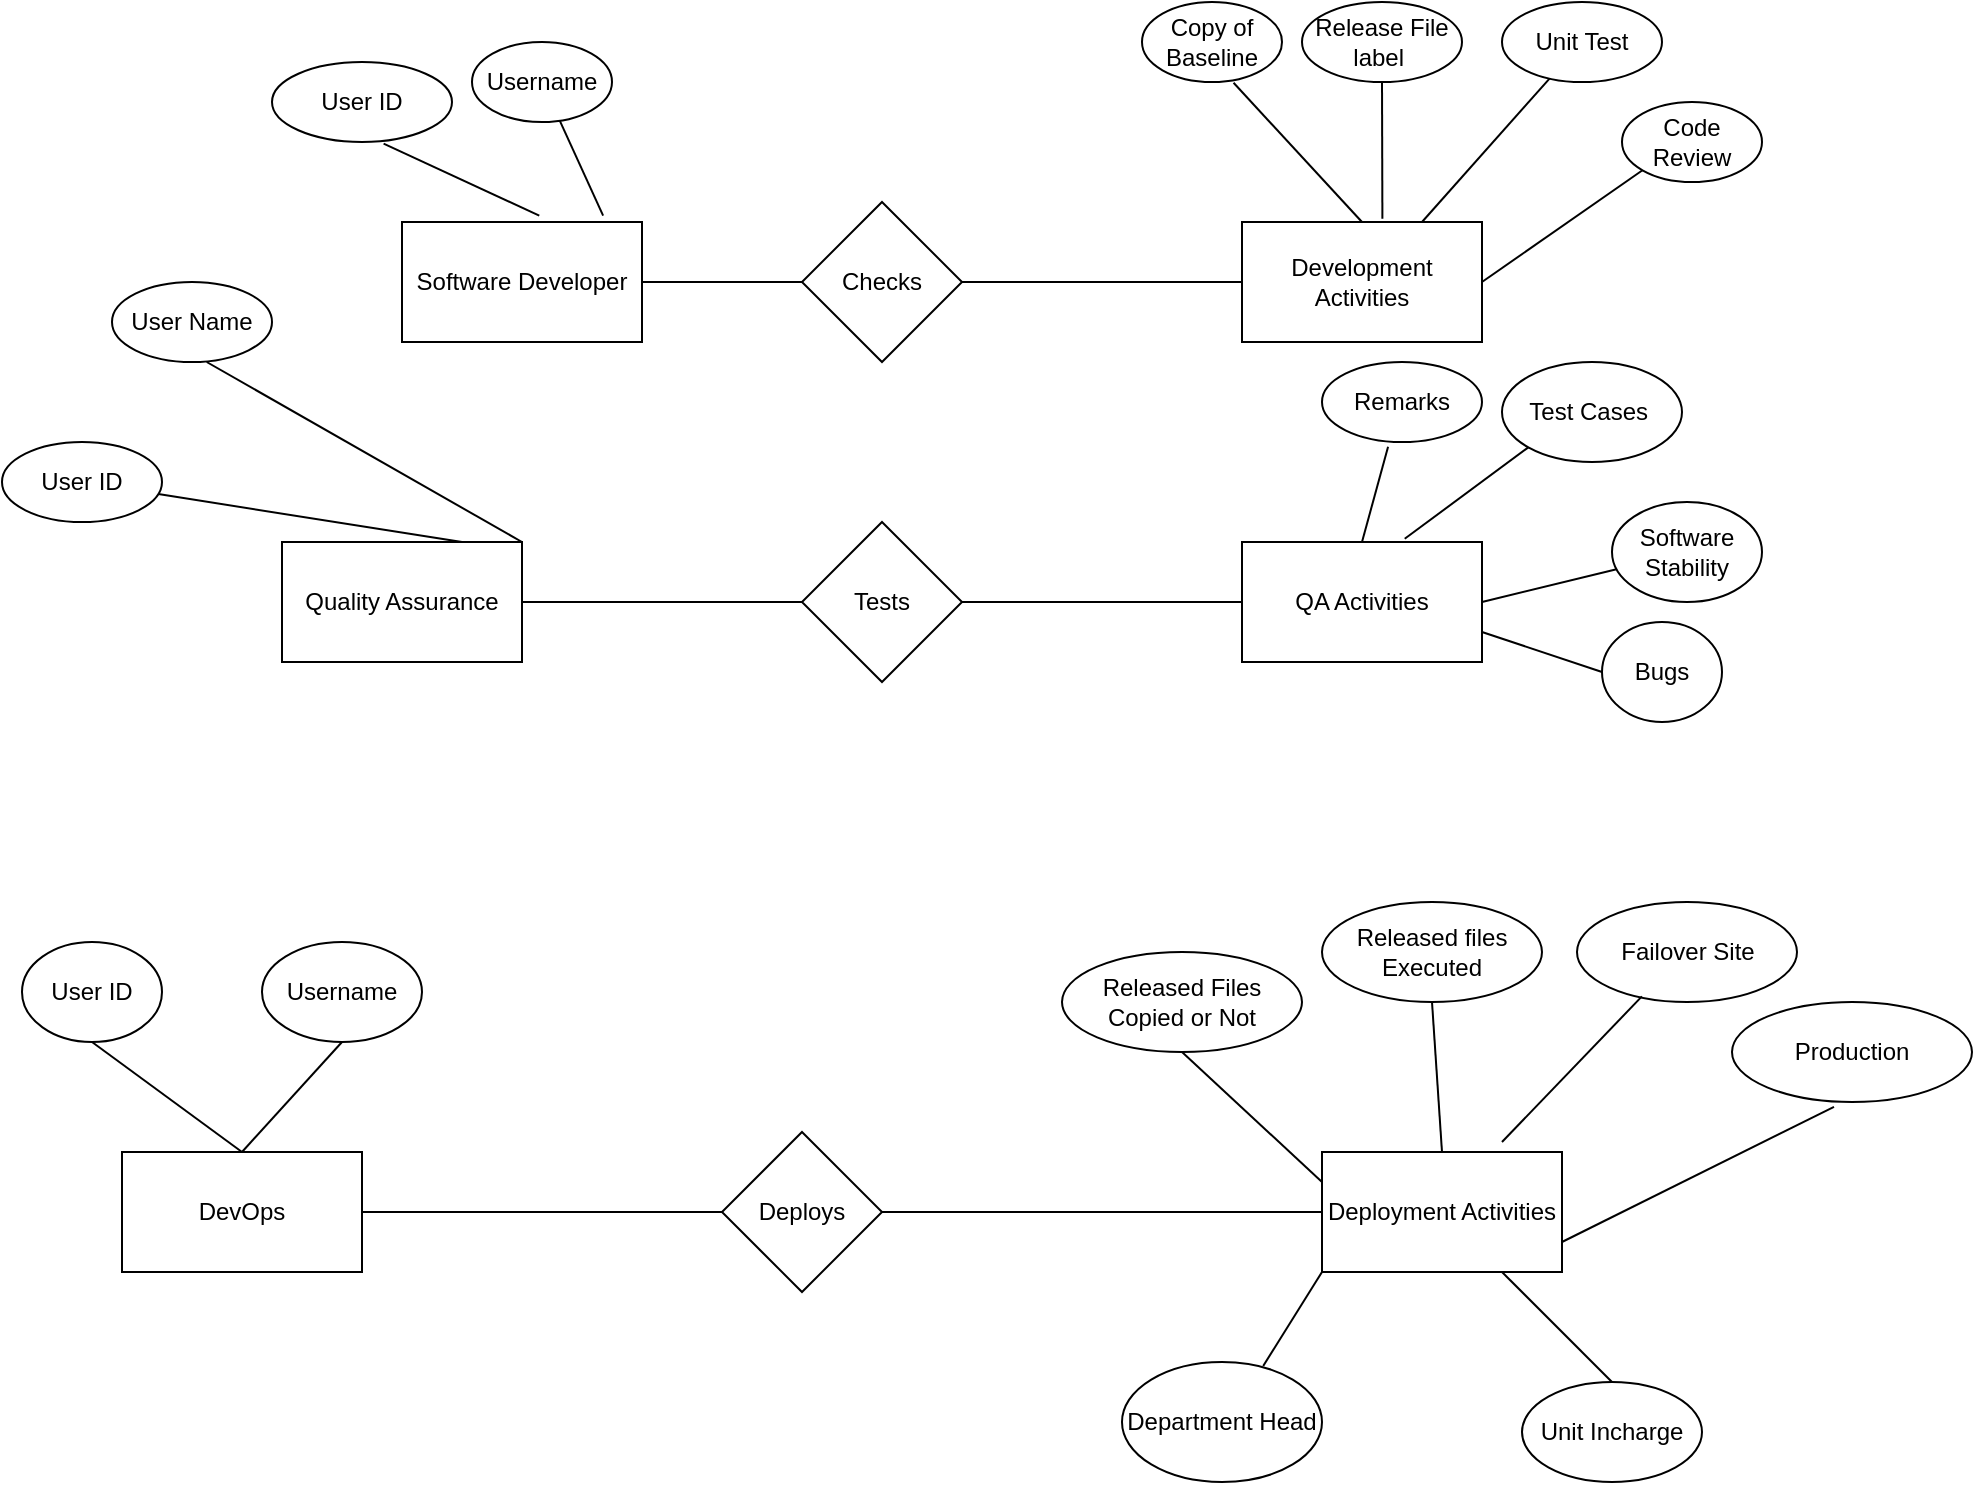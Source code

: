 <mxfile version="20.2.7" type="github">
  <diagram id="JVOCGYdmqbSZI_cef5GE" name="Page-1">
    <mxGraphModel dx="1851" dy="1681" grid="1" gridSize="10" guides="1" tooltips="1" connect="1" arrows="1" fold="1" page="1" pageScale="1" pageWidth="850" pageHeight="1100" math="0" shadow="0">
      <root>
        <mxCell id="0" />
        <mxCell id="1" parent="0" />
        <mxCell id="965MxLI2wxXJbdmRq4qb-1" value="Tests" style="rhombus;whiteSpace=wrap;html=1;" parent="1" vertex="1">
          <mxGeometry x="360" y="250" width="80" height="80" as="geometry" />
        </mxCell>
        <mxCell id="965MxLI2wxXJbdmRq4qb-2" value="Deploys" style="rhombus;whiteSpace=wrap;html=1;" parent="1" vertex="1">
          <mxGeometry x="320" y="555" width="80" height="80" as="geometry" />
        </mxCell>
        <mxCell id="965MxLI2wxXJbdmRq4qb-3" value="Checks" style="rhombus;whiteSpace=wrap;html=1;" parent="1" vertex="1">
          <mxGeometry x="360" y="90" width="80" height="80" as="geometry" />
        </mxCell>
        <mxCell id="s3N5RdAohSlhjSKMq-4z-1" value="Software Developer" style="rounded=0;whiteSpace=wrap;html=1;" parent="1" vertex="1">
          <mxGeometry x="160" y="100" width="120" height="60" as="geometry" />
        </mxCell>
        <mxCell id="s3N5RdAohSlhjSKMq-4z-2" value="Quality Assurance" style="rounded=0;whiteSpace=wrap;html=1;" parent="1" vertex="1">
          <mxGeometry x="100" y="260" width="120" height="60" as="geometry" />
        </mxCell>
        <mxCell id="s3N5RdAohSlhjSKMq-4z-3" value="DevOps" style="rounded=0;whiteSpace=wrap;html=1;" parent="1" vertex="1">
          <mxGeometry x="20" y="565" width="120" height="60" as="geometry" />
        </mxCell>
        <mxCell id="s3N5RdAohSlhjSKMq-4z-8" value="Development Activities" style="rounded=0;whiteSpace=wrap;html=1;" parent="1" vertex="1">
          <mxGeometry x="580" y="100" width="120" height="60" as="geometry" />
        </mxCell>
        <mxCell id="s3N5RdAohSlhjSKMq-4z-9" value="Deployment Activities" style="rounded=0;whiteSpace=wrap;html=1;" parent="1" vertex="1">
          <mxGeometry x="620" y="565" width="120" height="60" as="geometry" />
        </mxCell>
        <mxCell id="s3N5RdAohSlhjSKMq-4z-10" value="QA Activities" style="rounded=0;whiteSpace=wrap;html=1;" parent="1" vertex="1">
          <mxGeometry x="580" y="260" width="120" height="60" as="geometry" />
        </mxCell>
        <mxCell id="s3N5RdAohSlhjSKMq-4z-13" value="" style="endArrow=none;html=1;rounded=0;exitX=1;exitY=0.5;exitDx=0;exitDy=0;entryX=0;entryY=0.5;entryDx=0;entryDy=0;" parent="1" source="s3N5RdAohSlhjSKMq-4z-1" target="965MxLI2wxXJbdmRq4qb-3" edge="1">
          <mxGeometry width="50" height="50" relative="1" as="geometry">
            <mxPoint x="400" y="320" as="sourcePoint" />
            <mxPoint x="450" y="270" as="targetPoint" />
          </mxGeometry>
        </mxCell>
        <mxCell id="s3N5RdAohSlhjSKMq-4z-14" value="" style="endArrow=none;html=1;rounded=0;entryX=0;entryY=0.5;entryDx=0;entryDy=0;exitX=1;exitY=0.5;exitDx=0;exitDy=0;" parent="1" source="965MxLI2wxXJbdmRq4qb-3" target="s3N5RdAohSlhjSKMq-4z-8" edge="1">
          <mxGeometry width="50" height="50" relative="1" as="geometry">
            <mxPoint x="400" y="320" as="sourcePoint" />
            <mxPoint x="450" y="270" as="targetPoint" />
          </mxGeometry>
        </mxCell>
        <mxCell id="s3N5RdAohSlhjSKMq-4z-15" value="" style="endArrow=none;html=1;rounded=0;exitX=1;exitY=0.5;exitDx=0;exitDy=0;entryX=0;entryY=0.5;entryDx=0;entryDy=0;" parent="1" source="s3N5RdAohSlhjSKMq-4z-2" target="965MxLI2wxXJbdmRq4qb-1" edge="1">
          <mxGeometry width="50" height="50" relative="1" as="geometry">
            <mxPoint x="400" y="320" as="sourcePoint" />
            <mxPoint x="450" y="270" as="targetPoint" />
          </mxGeometry>
        </mxCell>
        <mxCell id="s3N5RdAohSlhjSKMq-4z-16" value="" style="endArrow=none;html=1;rounded=0;exitX=1;exitY=0.5;exitDx=0;exitDy=0;" parent="1" source="965MxLI2wxXJbdmRq4qb-1" target="s3N5RdAohSlhjSKMq-4z-10" edge="1">
          <mxGeometry width="50" height="50" relative="1" as="geometry">
            <mxPoint x="400" y="320" as="sourcePoint" />
            <mxPoint x="450" y="270" as="targetPoint" />
          </mxGeometry>
        </mxCell>
        <mxCell id="s3N5RdAohSlhjSKMq-4z-17" value="" style="endArrow=none;html=1;rounded=0;exitX=1;exitY=0.5;exitDx=0;exitDy=0;entryX=0;entryY=0.5;entryDx=0;entryDy=0;" parent="1" source="s3N5RdAohSlhjSKMq-4z-3" target="965MxLI2wxXJbdmRq4qb-2" edge="1">
          <mxGeometry width="50" height="50" relative="1" as="geometry">
            <mxPoint x="400" y="320" as="sourcePoint" />
            <mxPoint x="450" y="270" as="targetPoint" />
          </mxGeometry>
        </mxCell>
        <mxCell id="s3N5RdAohSlhjSKMq-4z-18" value="" style="endArrow=none;html=1;rounded=0;exitX=1;exitY=0.5;exitDx=0;exitDy=0;" parent="1" source="965MxLI2wxXJbdmRq4qb-2" target="s3N5RdAohSlhjSKMq-4z-9" edge="1">
          <mxGeometry width="50" height="50" relative="1" as="geometry">
            <mxPoint x="400" y="320" as="sourcePoint" />
            <mxPoint x="450" y="270" as="targetPoint" />
          </mxGeometry>
        </mxCell>
        <mxCell id="s3N5RdAohSlhjSKMq-4z-25" value="Username" style="ellipse;whiteSpace=wrap;html=1;" parent="1" vertex="1">
          <mxGeometry x="195" y="10" width="70" height="40" as="geometry" />
        </mxCell>
        <mxCell id="s3N5RdAohSlhjSKMq-4z-27" value="Copy of Baseline" style="ellipse;whiteSpace=wrap;html=1;" parent="1" vertex="1">
          <mxGeometry x="530" y="-10" width="70" height="40" as="geometry" />
        </mxCell>
        <mxCell id="s3N5RdAohSlhjSKMq-4z-28" value="Release File label&amp;nbsp;" style="ellipse;whiteSpace=wrap;html=1;" parent="1" vertex="1">
          <mxGeometry x="610" y="-10" width="80" height="40" as="geometry" />
        </mxCell>
        <mxCell id="s3N5RdAohSlhjSKMq-4z-29" value="Unit Test" style="ellipse;whiteSpace=wrap;html=1;" parent="1" vertex="1">
          <mxGeometry x="710" y="-10" width="80" height="40" as="geometry" />
        </mxCell>
        <mxCell id="s3N5RdAohSlhjSKMq-4z-30" value="User ID" style="ellipse;whiteSpace=wrap;html=1;" parent="1" vertex="1">
          <mxGeometry x="95" y="20" width="90" height="40" as="geometry" />
        </mxCell>
        <mxCell id="4a6R4HAodq6OoiIso3Kq-1" value="Code Review" style="ellipse;whiteSpace=wrap;html=1;" vertex="1" parent="1">
          <mxGeometry x="770" y="40" width="70" height="40" as="geometry" />
        </mxCell>
        <mxCell id="4a6R4HAodq6OoiIso3Kq-3" value="User ID" style="ellipse;whiteSpace=wrap;html=1;" vertex="1" parent="1">
          <mxGeometry x="-40" y="210" width="80" height="40" as="geometry" />
        </mxCell>
        <mxCell id="4a6R4HAodq6OoiIso3Kq-4" value="" style="endArrow=none;html=1;rounded=0;entryX=0.572;entryY=-0.053;entryDx=0;entryDy=0;exitX=0.62;exitY=1.02;exitDx=0;exitDy=0;exitPerimeter=0;entryPerimeter=0;" edge="1" parent="1" source="s3N5RdAohSlhjSKMq-4z-30" target="s3N5RdAohSlhjSKMq-4z-1">
          <mxGeometry width="50" height="50" relative="1" as="geometry">
            <mxPoint x="400" y="300" as="sourcePoint" />
            <mxPoint x="450" y="250" as="targetPoint" />
          </mxGeometry>
        </mxCell>
        <mxCell id="4a6R4HAodq6OoiIso3Kq-5" value="" style="endArrow=none;html=1;rounded=0;entryX=0.838;entryY=-0.053;entryDx=0;entryDy=0;entryPerimeter=0;" edge="1" parent="1" source="s3N5RdAohSlhjSKMq-4z-25" target="s3N5RdAohSlhjSKMq-4z-1">
          <mxGeometry width="50" height="50" relative="1" as="geometry">
            <mxPoint x="400" y="300" as="sourcePoint" />
            <mxPoint x="640" y="100" as="targetPoint" />
          </mxGeometry>
        </mxCell>
        <mxCell id="4a6R4HAodq6OoiIso3Kq-7" value="" style="endArrow=none;html=1;rounded=0;entryX=0.5;entryY=0;entryDx=0;entryDy=0;exitX=0.654;exitY=1.01;exitDx=0;exitDy=0;exitPerimeter=0;" edge="1" parent="1" source="s3N5RdAohSlhjSKMq-4z-27" target="s3N5RdAohSlhjSKMq-4z-8">
          <mxGeometry width="50" height="50" relative="1" as="geometry">
            <mxPoint x="400" y="300" as="sourcePoint" />
            <mxPoint x="450" y="250" as="targetPoint" />
          </mxGeometry>
        </mxCell>
        <mxCell id="4a6R4HAodq6OoiIso3Kq-8" value="" style="endArrow=none;html=1;rounded=0;entryX=0;entryY=1;entryDx=0;entryDy=0;exitX=1;exitY=0.5;exitDx=0;exitDy=0;" edge="1" parent="1" source="s3N5RdAohSlhjSKMq-4z-8" target="4a6R4HAodq6OoiIso3Kq-1">
          <mxGeometry width="50" height="50" relative="1" as="geometry">
            <mxPoint x="400" y="300" as="sourcePoint" />
            <mxPoint x="450" y="250" as="targetPoint" />
          </mxGeometry>
        </mxCell>
        <mxCell id="4a6R4HAodq6OoiIso3Kq-9" value="" style="endArrow=none;html=1;rounded=0;exitX=0.75;exitY=0;exitDx=0;exitDy=0;" edge="1" parent="1" source="s3N5RdAohSlhjSKMq-4z-8" target="s3N5RdAohSlhjSKMq-4z-29">
          <mxGeometry width="50" height="50" relative="1" as="geometry">
            <mxPoint x="400" y="300" as="sourcePoint" />
            <mxPoint x="450" y="250" as="targetPoint" />
          </mxGeometry>
        </mxCell>
        <mxCell id="4a6R4HAodq6OoiIso3Kq-10" value="" style="endArrow=none;html=1;rounded=0;entryX=0.5;entryY=1;entryDx=0;entryDy=0;exitX=0.585;exitY=-0.027;exitDx=0;exitDy=0;exitPerimeter=0;" edge="1" parent="1" source="s3N5RdAohSlhjSKMq-4z-8" target="s3N5RdAohSlhjSKMq-4z-28">
          <mxGeometry width="50" height="50" relative="1" as="geometry">
            <mxPoint x="400" y="300" as="sourcePoint" />
            <mxPoint x="450" y="250" as="targetPoint" />
          </mxGeometry>
        </mxCell>
        <mxCell id="4a6R4HAodq6OoiIso3Kq-11" value="Software Stability" style="ellipse;whiteSpace=wrap;html=1;" vertex="1" parent="1">
          <mxGeometry x="765" y="240" width="75" height="50" as="geometry" />
        </mxCell>
        <mxCell id="4a6R4HAodq6OoiIso3Kq-12" value="User Name" style="ellipse;whiteSpace=wrap;html=1;" vertex="1" parent="1">
          <mxGeometry x="15" y="130" width="80" height="40" as="geometry" />
        </mxCell>
        <mxCell id="4a6R4HAodq6OoiIso3Kq-13" value="Test Cases&amp;nbsp;" style="ellipse;whiteSpace=wrap;html=1;" vertex="1" parent="1">
          <mxGeometry x="710" y="170" width="90" height="50" as="geometry" />
        </mxCell>
        <mxCell id="4a6R4HAodq6OoiIso3Kq-14" value="Remarks" style="ellipse;whiteSpace=wrap;html=1;" vertex="1" parent="1">
          <mxGeometry x="620" y="170" width="80" height="40" as="geometry" />
        </mxCell>
        <mxCell id="4a6R4HAodq6OoiIso3Kq-16" value="" style="endArrow=none;html=1;rounded=0;exitX=0.75;exitY=0;exitDx=0;exitDy=0;" edge="1" parent="1" source="s3N5RdAohSlhjSKMq-4z-2" target="4a6R4HAodq6OoiIso3Kq-3">
          <mxGeometry width="50" height="50" relative="1" as="geometry">
            <mxPoint x="400" y="300" as="sourcePoint" />
            <mxPoint x="450" y="250" as="targetPoint" />
          </mxGeometry>
        </mxCell>
        <mxCell id="4a6R4HAodq6OoiIso3Kq-17" value="" style="endArrow=none;html=1;rounded=0;entryX=1;entryY=0;entryDx=0;entryDy=0;exitX=0.592;exitY=1;exitDx=0;exitDy=0;exitPerimeter=0;" edge="1" parent="1" source="4a6R4HAodq6OoiIso3Kq-12" target="s3N5RdAohSlhjSKMq-4z-2">
          <mxGeometry width="50" height="50" relative="1" as="geometry">
            <mxPoint x="540" y="170" as="sourcePoint" />
            <mxPoint x="590" y="240" as="targetPoint" />
          </mxGeometry>
        </mxCell>
        <mxCell id="4a6R4HAodq6OoiIso3Kq-18" value="" style="endArrow=none;html=1;rounded=0;entryX=0.413;entryY=1.06;entryDx=0;entryDy=0;entryPerimeter=0;exitX=0.5;exitY=0;exitDx=0;exitDy=0;" edge="1" parent="1" source="s3N5RdAohSlhjSKMq-4z-10" target="4a6R4HAodq6OoiIso3Kq-14">
          <mxGeometry width="50" height="50" relative="1" as="geometry">
            <mxPoint x="400" y="300" as="sourcePoint" />
            <mxPoint x="450" y="250" as="targetPoint" />
          </mxGeometry>
        </mxCell>
        <mxCell id="4a6R4HAodq6OoiIso3Kq-19" value="" style="endArrow=none;html=1;rounded=0;entryX=0;entryY=1;entryDx=0;entryDy=0;exitX=0.678;exitY=-0.027;exitDx=0;exitDy=0;exitPerimeter=0;" edge="1" parent="1" source="s3N5RdAohSlhjSKMq-4z-10" target="4a6R4HAodq6OoiIso3Kq-13">
          <mxGeometry width="50" height="50" relative="1" as="geometry">
            <mxPoint x="400" y="300" as="sourcePoint" />
            <mxPoint x="450" y="250" as="targetPoint" />
          </mxGeometry>
        </mxCell>
        <mxCell id="4a6R4HAodq6OoiIso3Kq-20" value="" style="endArrow=none;html=1;rounded=0;exitX=1;exitY=0.5;exitDx=0;exitDy=0;" edge="1" parent="1" source="s3N5RdAohSlhjSKMq-4z-10" target="4a6R4HAodq6OoiIso3Kq-11">
          <mxGeometry width="50" height="50" relative="1" as="geometry">
            <mxPoint x="400" y="300" as="sourcePoint" />
            <mxPoint x="450" y="250" as="targetPoint" />
          </mxGeometry>
        </mxCell>
        <mxCell id="4a6R4HAodq6OoiIso3Kq-21" value="Bugs" style="ellipse;whiteSpace=wrap;html=1;" vertex="1" parent="1">
          <mxGeometry x="760" y="300" width="60" height="50" as="geometry" />
        </mxCell>
        <mxCell id="4a6R4HAodq6OoiIso3Kq-22" value="" style="endArrow=none;html=1;rounded=0;entryX=0;entryY=0.5;entryDx=0;entryDy=0;exitX=1;exitY=0.75;exitDx=0;exitDy=0;" edge="1" parent="1" source="s3N5RdAohSlhjSKMq-4z-10" target="4a6R4HAodq6OoiIso3Kq-21">
          <mxGeometry width="50" height="50" relative="1" as="geometry">
            <mxPoint x="400" y="290" as="sourcePoint" />
            <mxPoint x="450" y="240" as="targetPoint" />
          </mxGeometry>
        </mxCell>
        <mxCell id="4a6R4HAodq6OoiIso3Kq-23" value="Username" style="ellipse;whiteSpace=wrap;html=1;" vertex="1" parent="1">
          <mxGeometry x="90" y="460" width="80" height="50" as="geometry" />
        </mxCell>
        <mxCell id="4a6R4HAodq6OoiIso3Kq-24" value="User ID" style="ellipse;whiteSpace=wrap;html=1;" vertex="1" parent="1">
          <mxGeometry x="-30" y="460" width="70" height="50" as="geometry" />
        </mxCell>
        <mxCell id="4a6R4HAodq6OoiIso3Kq-25" value="" style="endArrow=none;html=1;rounded=0;entryX=0.5;entryY=1;entryDx=0;entryDy=0;exitX=0.5;exitY=0;exitDx=0;exitDy=0;" edge="1" parent="1" source="s3N5RdAohSlhjSKMq-4z-3" target="4a6R4HAodq6OoiIso3Kq-24">
          <mxGeometry width="50" height="50" relative="1" as="geometry">
            <mxPoint x="210" y="410" as="sourcePoint" />
            <mxPoint x="450" y="240" as="targetPoint" />
          </mxGeometry>
        </mxCell>
        <mxCell id="4a6R4HAodq6OoiIso3Kq-26" value="" style="endArrow=none;html=1;rounded=0;entryX=0.5;entryY=1;entryDx=0;entryDy=0;exitX=0.5;exitY=0;exitDx=0;exitDy=0;" edge="1" parent="1" source="s3N5RdAohSlhjSKMq-4z-3" target="4a6R4HAodq6OoiIso3Kq-23">
          <mxGeometry width="50" height="50" relative="1" as="geometry">
            <mxPoint x="400" y="290" as="sourcePoint" />
            <mxPoint x="450" y="240" as="targetPoint" />
          </mxGeometry>
        </mxCell>
        <mxCell id="4a6R4HAodq6OoiIso3Kq-27" value="Released Files Copied or Not" style="ellipse;whiteSpace=wrap;html=1;" vertex="1" parent="1">
          <mxGeometry x="490" y="465" width="120" height="50" as="geometry" />
        </mxCell>
        <mxCell id="4a6R4HAodq6OoiIso3Kq-28" value="Production" style="ellipse;whiteSpace=wrap;html=1;" vertex="1" parent="1">
          <mxGeometry x="825" y="490" width="120" height="50" as="geometry" />
        </mxCell>
        <mxCell id="4a6R4HAodq6OoiIso3Kq-29" value="" style="endArrow=none;html=1;rounded=0;entryX=0.5;entryY=1;entryDx=0;entryDy=0;exitX=0;exitY=0.25;exitDx=0;exitDy=0;" edge="1" parent="1" source="s3N5RdAohSlhjSKMq-4z-9" target="4a6R4HAodq6OoiIso3Kq-27">
          <mxGeometry width="50" height="50" relative="1" as="geometry">
            <mxPoint x="400" y="290" as="sourcePoint" />
            <mxPoint x="450" y="240" as="targetPoint" />
          </mxGeometry>
        </mxCell>
        <mxCell id="4a6R4HAodq6OoiIso3Kq-30" value="Failover Site" style="ellipse;whiteSpace=wrap;html=1;" vertex="1" parent="1">
          <mxGeometry x="747.5" y="440" width="110" height="50" as="geometry" />
        </mxCell>
        <mxCell id="4a6R4HAodq6OoiIso3Kq-31" value="Released files Executed" style="ellipse;whiteSpace=wrap;html=1;" vertex="1" parent="1">
          <mxGeometry x="620" y="440" width="110" height="50" as="geometry" />
        </mxCell>
        <mxCell id="4a6R4HAodq6OoiIso3Kq-32" value="" style="endArrow=none;html=1;rounded=0;entryX=0.5;entryY=1;entryDx=0;entryDy=0;exitX=0.5;exitY=0;exitDx=0;exitDy=0;" edge="1" parent="1" source="s3N5RdAohSlhjSKMq-4z-9" target="4a6R4HAodq6OoiIso3Kq-31">
          <mxGeometry width="50" height="50" relative="1" as="geometry">
            <mxPoint x="400" y="290" as="sourcePoint" />
            <mxPoint x="450" y="240" as="targetPoint" />
          </mxGeometry>
        </mxCell>
        <mxCell id="4a6R4HAodq6OoiIso3Kq-33" value="" style="endArrow=none;html=1;rounded=0;entryX=0.425;entryY=1.048;entryDx=0;entryDy=0;entryPerimeter=0;exitX=1;exitY=0.75;exitDx=0;exitDy=0;" edge="1" parent="1" source="s3N5RdAohSlhjSKMq-4z-9" target="4a6R4HAodq6OoiIso3Kq-28">
          <mxGeometry width="50" height="50" relative="1" as="geometry">
            <mxPoint x="400" y="280" as="sourcePoint" />
            <mxPoint x="450" y="230" as="targetPoint" />
          </mxGeometry>
        </mxCell>
        <mxCell id="4a6R4HAodq6OoiIso3Kq-35" value="Department Head" style="ellipse;whiteSpace=wrap;html=1;" vertex="1" parent="1">
          <mxGeometry x="520" y="670" width="100" height="60" as="geometry" />
        </mxCell>
        <mxCell id="4a6R4HAodq6OoiIso3Kq-37" value="Unit Incharge" style="ellipse;whiteSpace=wrap;html=1;" vertex="1" parent="1">
          <mxGeometry x="720" y="680" width="90" height="50" as="geometry" />
        </mxCell>
        <mxCell id="4a6R4HAodq6OoiIso3Kq-38" value="" style="endArrow=none;html=1;rounded=0;entryX=0.5;entryY=0;entryDx=0;entryDy=0;" edge="1" parent="1" source="s3N5RdAohSlhjSKMq-4z-9" target="4a6R4HAodq6OoiIso3Kq-37">
          <mxGeometry width="50" height="50" relative="1" as="geometry">
            <mxPoint x="400" y="600" as="sourcePoint" />
            <mxPoint x="450" y="550" as="targetPoint" />
          </mxGeometry>
        </mxCell>
        <mxCell id="4a6R4HAodq6OoiIso3Kq-39" value="" style="endArrow=none;html=1;rounded=0;entryX=0;entryY=1;entryDx=0;entryDy=0;exitX=0.706;exitY=0.033;exitDx=0;exitDy=0;exitPerimeter=0;" edge="1" parent="1" source="4a6R4HAodq6OoiIso3Kq-35" target="s3N5RdAohSlhjSKMq-4z-9">
          <mxGeometry width="50" height="50" relative="1" as="geometry">
            <mxPoint x="400" y="340" as="sourcePoint" />
            <mxPoint x="450" y="290" as="targetPoint" />
          </mxGeometry>
        </mxCell>
        <mxCell id="4a6R4HAodq6OoiIso3Kq-41" value="" style="endArrow=none;html=1;rounded=0;entryX=0.295;entryY=0.944;entryDx=0;entryDy=0;entryPerimeter=0;" edge="1" parent="1" target="4a6R4HAodq6OoiIso3Kq-30">
          <mxGeometry width="50" height="50" relative="1" as="geometry">
            <mxPoint x="710" y="560" as="sourcePoint" />
            <mxPoint x="450" y="510" as="targetPoint" />
          </mxGeometry>
        </mxCell>
      </root>
    </mxGraphModel>
  </diagram>
</mxfile>
